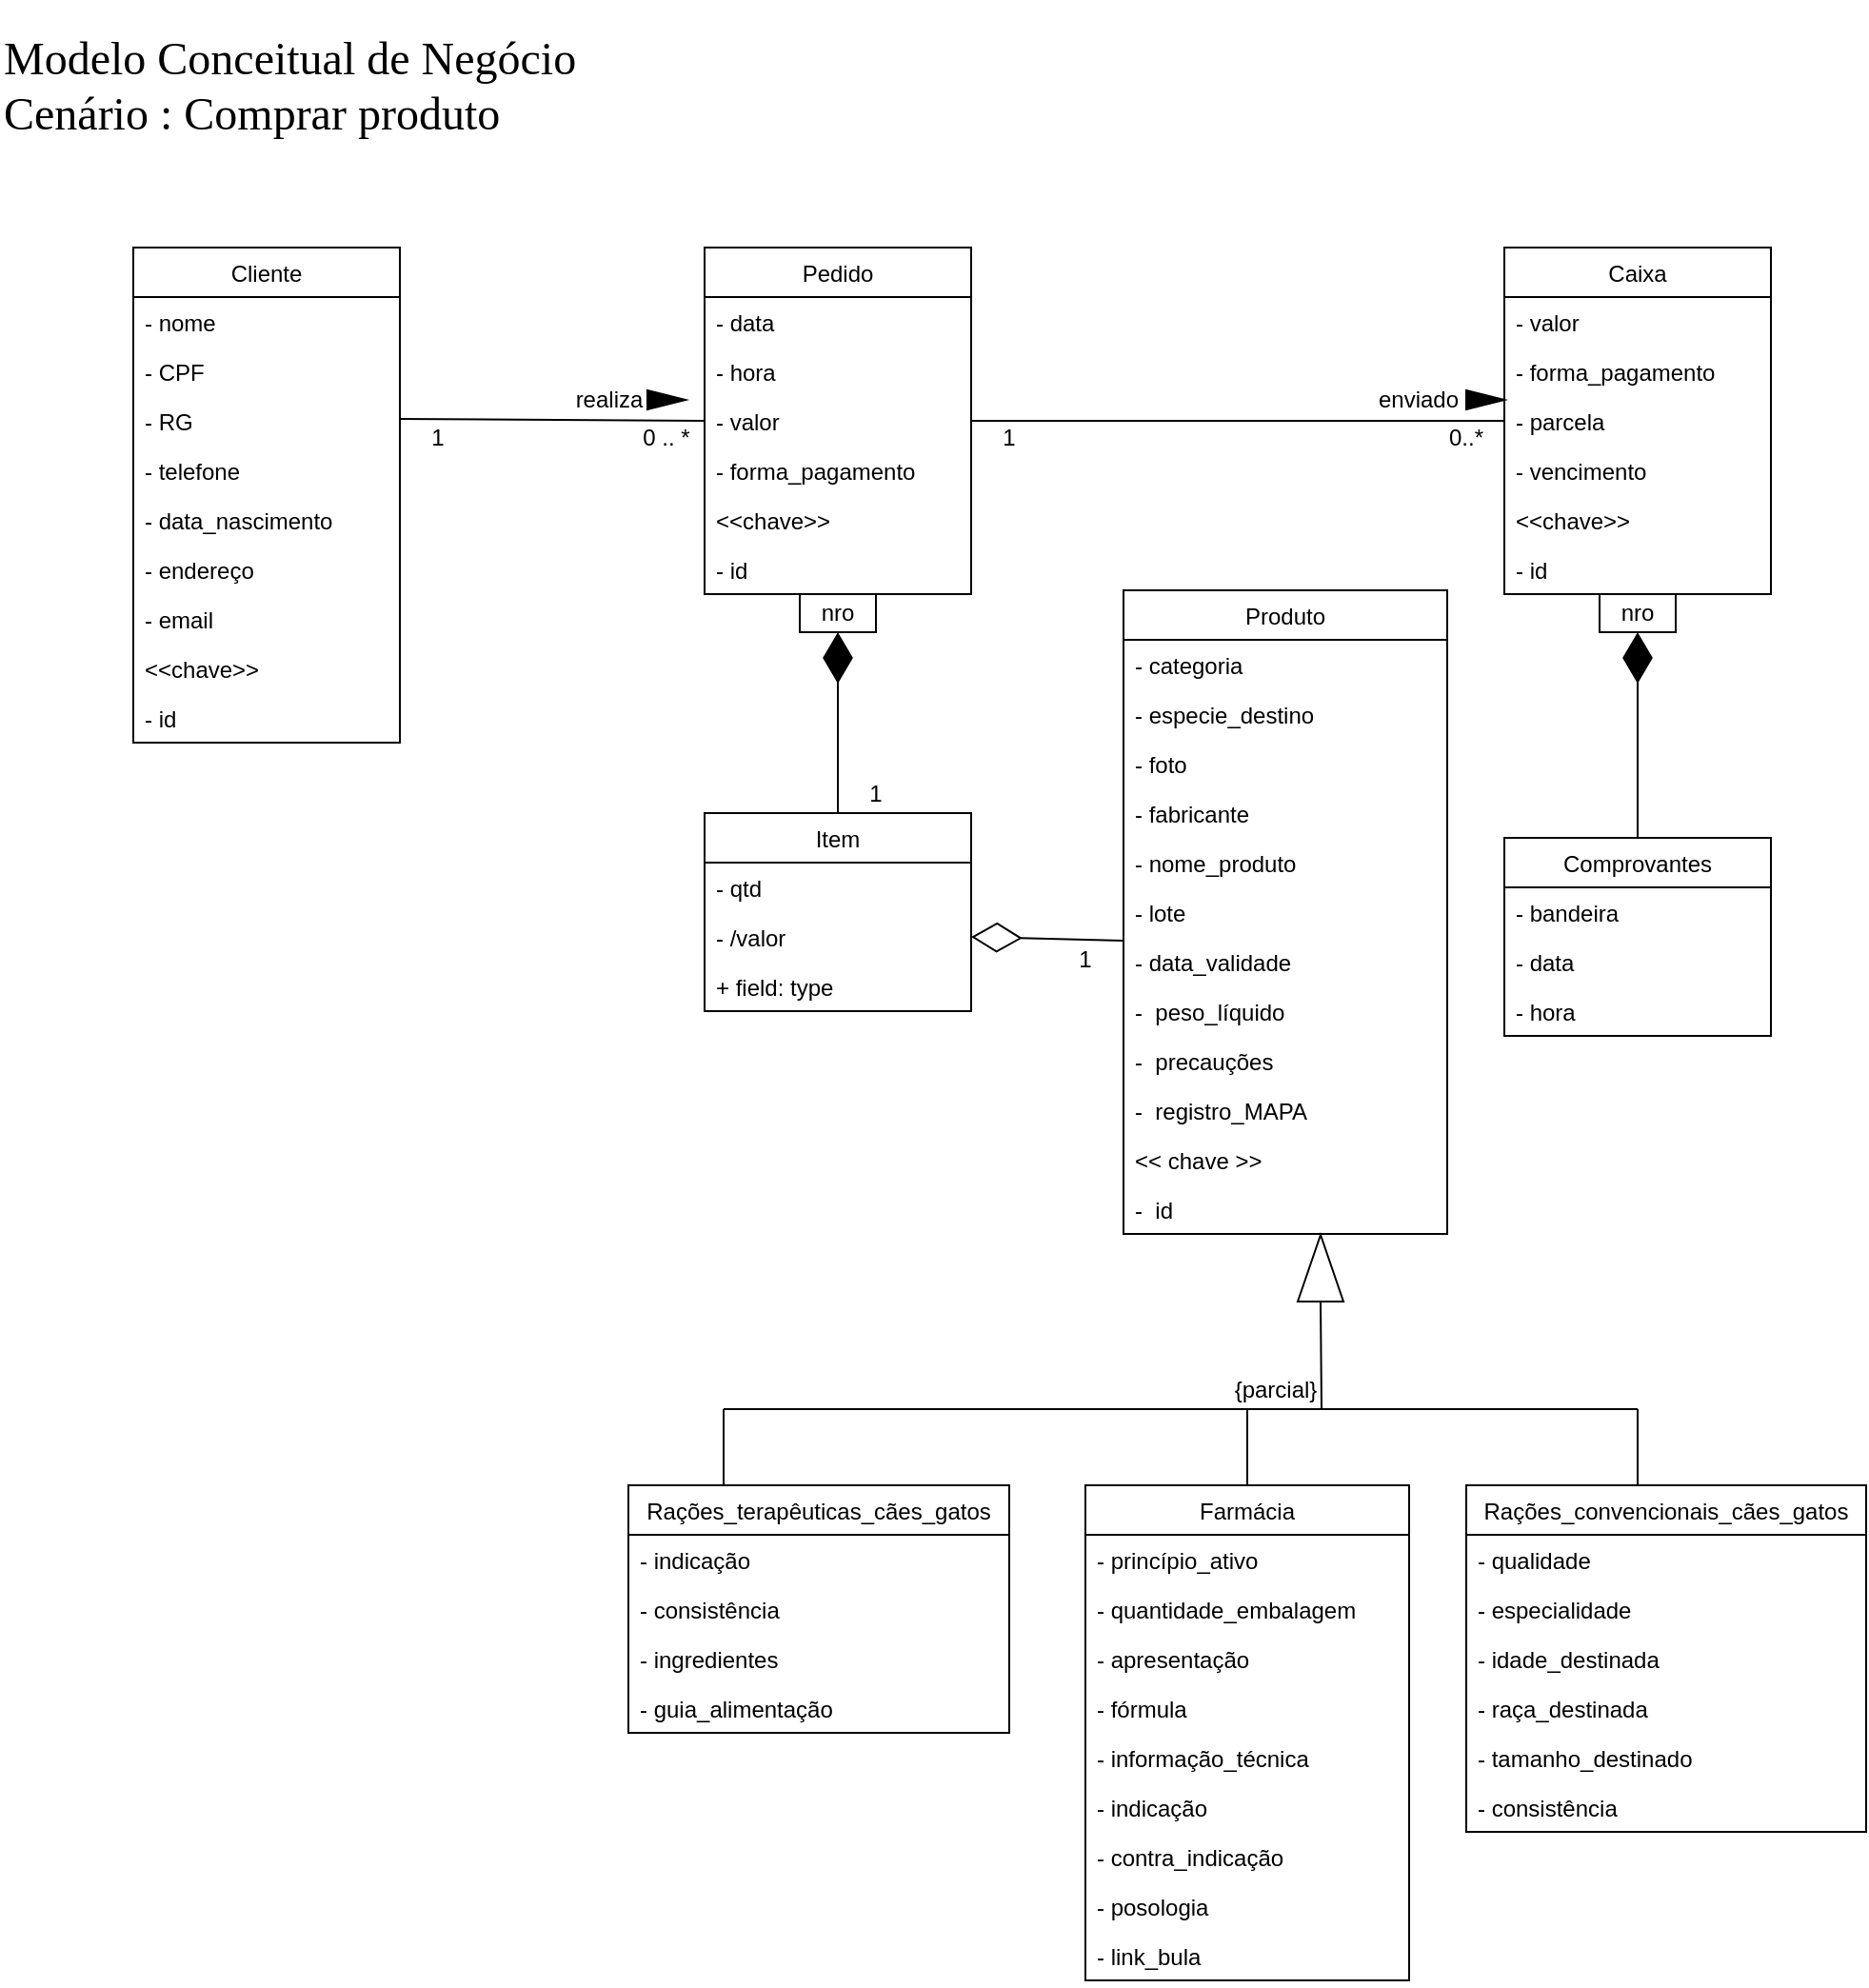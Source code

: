 <mxfile version="13.6.2" type="device"><diagram id="C5RBs43oDa-KdzZeNtuy" name="Page-1"><mxGraphModel dx="1086" dy="806" grid="1" gridSize="10" guides="1" tooltips="1" connect="1" arrows="1" fold="1" page="1" pageScale="1" pageWidth="827" pageHeight="1169" math="0" shadow="0"><root><mxCell id="WIyWlLk6GJQsqaUBKTNV-0"/><mxCell id="WIyWlLk6GJQsqaUBKTNV-1" parent="WIyWlLk6GJQsqaUBKTNV-0"/><mxCell id="k_Gddn2ZgMSQXcS-uL0V-45" value="Cliente" style="swimlane;fontStyle=0;childLayout=stackLayout;horizontal=1;startSize=26;fillColor=none;horizontalStack=0;resizeParent=1;resizeParentMax=0;resizeLast=0;collapsible=1;marginBottom=0;" vertex="1" parent="WIyWlLk6GJQsqaUBKTNV-1"><mxGeometry x="90" y="150" width="140" height="260" as="geometry"/></mxCell><mxCell id="k_Gddn2ZgMSQXcS-uL0V-46" value="- nome" style="text;strokeColor=none;fillColor=none;align=left;verticalAlign=top;spacingLeft=4;spacingRight=4;overflow=hidden;rotatable=0;points=[[0,0.5],[1,0.5]];portConstraint=eastwest;" vertex="1" parent="k_Gddn2ZgMSQXcS-uL0V-45"><mxGeometry y="26" width="140" height="26" as="geometry"/></mxCell><mxCell id="k_Gddn2ZgMSQXcS-uL0V-59" value="- CPF" style="text;strokeColor=none;fillColor=none;align=left;verticalAlign=top;spacingLeft=4;spacingRight=4;overflow=hidden;rotatable=0;points=[[0,0.5],[1,0.5]];portConstraint=eastwest;" vertex="1" parent="k_Gddn2ZgMSQXcS-uL0V-45"><mxGeometry y="52" width="140" height="26" as="geometry"/></mxCell><mxCell id="k_Gddn2ZgMSQXcS-uL0V-62" value="- RG" style="text;strokeColor=none;fillColor=none;align=left;verticalAlign=top;spacingLeft=4;spacingRight=4;overflow=hidden;rotatable=0;points=[[0,0.5],[1,0.5]];portConstraint=eastwest;" vertex="1" parent="k_Gddn2ZgMSQXcS-uL0V-45"><mxGeometry y="78" width="140" height="26" as="geometry"/></mxCell><mxCell id="k_Gddn2ZgMSQXcS-uL0V-63" value="- telefone" style="text;strokeColor=none;fillColor=none;align=left;verticalAlign=top;spacingLeft=4;spacingRight=4;overflow=hidden;rotatable=0;points=[[0,0.5],[1,0.5]];portConstraint=eastwest;" vertex="1" parent="k_Gddn2ZgMSQXcS-uL0V-45"><mxGeometry y="104" width="140" height="26" as="geometry"/></mxCell><mxCell id="k_Gddn2ZgMSQXcS-uL0V-60" value="- data_nascimento" style="text;strokeColor=none;fillColor=none;align=left;verticalAlign=top;spacingLeft=4;spacingRight=4;overflow=hidden;rotatable=0;points=[[0,0.5],[1,0.5]];portConstraint=eastwest;" vertex="1" parent="k_Gddn2ZgMSQXcS-uL0V-45"><mxGeometry y="130" width="140" height="26" as="geometry"/></mxCell><mxCell id="k_Gddn2ZgMSQXcS-uL0V-61" value="- endereço" style="text;strokeColor=none;fillColor=none;align=left;verticalAlign=top;spacingLeft=4;spacingRight=4;overflow=hidden;rotatable=0;points=[[0,0.5],[1,0.5]];portConstraint=eastwest;" vertex="1" parent="k_Gddn2ZgMSQXcS-uL0V-45"><mxGeometry y="156" width="140" height="26" as="geometry"/></mxCell><mxCell id="k_Gddn2ZgMSQXcS-uL0V-64" value="- email" style="text;strokeColor=none;fillColor=none;align=left;verticalAlign=top;spacingLeft=4;spacingRight=4;overflow=hidden;rotatable=0;points=[[0,0.5],[1,0.5]];portConstraint=eastwest;" vertex="1" parent="k_Gddn2ZgMSQXcS-uL0V-45"><mxGeometry y="182" width="140" height="26" as="geometry"/></mxCell><mxCell id="k_Gddn2ZgMSQXcS-uL0V-47" value="&lt;&lt;chave&gt;&gt;" style="text;strokeColor=none;fillColor=none;align=left;verticalAlign=top;spacingLeft=4;spacingRight=4;overflow=hidden;rotatable=0;points=[[0,0.5],[1,0.5]];portConstraint=eastwest;" vertex="1" parent="k_Gddn2ZgMSQXcS-uL0V-45"><mxGeometry y="208" width="140" height="26" as="geometry"/></mxCell><mxCell id="k_Gddn2ZgMSQXcS-uL0V-48" value="- id" style="text;strokeColor=none;fillColor=none;align=left;verticalAlign=top;spacingLeft=4;spacingRight=4;overflow=hidden;rotatable=0;points=[[0,0.5],[1,0.5]];portConstraint=eastwest;" vertex="1" parent="k_Gddn2ZgMSQXcS-uL0V-45"><mxGeometry y="234" width="140" height="26" as="geometry"/></mxCell><mxCell id="k_Gddn2ZgMSQXcS-uL0V-49" value="" style="endArrow=none;html=1;exitX=0;exitY=0;exitDx=0;exitDy=0;entryX=0;entryY=0.5;entryDx=0;entryDy=0;" edge="1" parent="WIyWlLk6GJQsqaUBKTNV-1" source="k_Gddn2ZgMSQXcS-uL0V-69" target="k_Gddn2ZgMSQXcS-uL0V-34"><mxGeometry width="50" height="50" relative="1" as="geometry"><mxPoint x="390" y="340" as="sourcePoint"/><mxPoint x="440" y="290" as="targetPoint"/></mxGeometry></mxCell><mxCell id="k_Gddn2ZgMSQXcS-uL0V-50" value="realiza" style="text;html=1;strokeColor=none;fillColor=none;align=center;verticalAlign=middle;whiteSpace=wrap;rounded=0;" vertex="1" parent="WIyWlLk6GJQsqaUBKTNV-1"><mxGeometry x="320" y="220" width="40" height="20" as="geometry"/></mxCell><mxCell id="k_Gddn2ZgMSQXcS-uL0V-56" value="" style="triangle;whiteSpace=wrap;html=1;fillColor=#000000;" vertex="1" parent="WIyWlLk6GJQsqaUBKTNV-1"><mxGeometry x="360" y="225" width="20" height="10" as="geometry"/></mxCell><mxCell id="k_Gddn2ZgMSQXcS-uL0V-32" value="Pedido" style="swimlane;fontStyle=0;childLayout=stackLayout;horizontal=1;startSize=26;fillColor=none;horizontalStack=0;resizeParent=1;resizeParentMax=0;resizeLast=0;collapsible=1;marginBottom=0;" vertex="1" parent="WIyWlLk6GJQsqaUBKTNV-1"><mxGeometry x="390" y="150" width="140" height="182" as="geometry"/></mxCell><mxCell id="k_Gddn2ZgMSQXcS-uL0V-33" value="- data" style="text;strokeColor=none;fillColor=none;align=left;verticalAlign=top;spacingLeft=4;spacingRight=4;overflow=hidden;rotatable=0;points=[[0,0.5],[1,0.5]];portConstraint=eastwest;" vertex="1" parent="k_Gddn2ZgMSQXcS-uL0V-32"><mxGeometry y="26" width="140" height="26" as="geometry"/></mxCell><mxCell id="k_Gddn2ZgMSQXcS-uL0V-67" value="- hora" style="text;strokeColor=none;fillColor=none;align=left;verticalAlign=top;spacingLeft=4;spacingRight=4;overflow=hidden;rotatable=0;points=[[0,0.5],[1,0.5]];portConstraint=eastwest;" vertex="1" parent="k_Gddn2ZgMSQXcS-uL0V-32"><mxGeometry y="52" width="140" height="26" as="geometry"/></mxCell><mxCell id="k_Gddn2ZgMSQXcS-uL0V-34" value="- valor" style="text;strokeColor=none;fillColor=none;align=left;verticalAlign=top;spacingLeft=4;spacingRight=4;overflow=hidden;rotatable=0;points=[[0,0.5],[1,0.5]];portConstraint=eastwest;" vertex="1" parent="k_Gddn2ZgMSQXcS-uL0V-32"><mxGeometry y="78" width="140" height="26" as="geometry"/></mxCell><mxCell id="k_Gddn2ZgMSQXcS-uL0V-65" value="- forma_pagamento" style="text;strokeColor=none;fillColor=none;align=left;verticalAlign=top;spacingLeft=4;spacingRight=4;overflow=hidden;rotatable=0;points=[[0,0.5],[1,0.5]];portConstraint=eastwest;" vertex="1" parent="k_Gddn2ZgMSQXcS-uL0V-32"><mxGeometry y="104" width="140" height="26" as="geometry"/></mxCell><mxCell id="k_Gddn2ZgMSQXcS-uL0V-35" value="&lt;&lt;chave&gt;&gt;" style="text;strokeColor=none;fillColor=none;align=left;verticalAlign=top;spacingLeft=4;spacingRight=4;overflow=hidden;rotatable=0;points=[[0,0.5],[1,0.5]];portConstraint=eastwest;" vertex="1" parent="k_Gddn2ZgMSQXcS-uL0V-32"><mxGeometry y="130" width="140" height="26" as="geometry"/></mxCell><mxCell id="k_Gddn2ZgMSQXcS-uL0V-66" value="- id" style="text;strokeColor=none;fillColor=none;align=left;verticalAlign=top;spacingLeft=4;spacingRight=4;overflow=hidden;rotatable=0;points=[[0,0.5],[1,0.5]];portConstraint=eastwest;" vertex="1" parent="k_Gddn2ZgMSQXcS-uL0V-32"><mxGeometry y="156" width="140" height="26" as="geometry"/></mxCell><mxCell id="k_Gddn2ZgMSQXcS-uL0V-69" value="1" style="text;html=1;strokeColor=none;fillColor=none;align=center;verticalAlign=middle;whiteSpace=wrap;rounded=0;" vertex="1" parent="WIyWlLk6GJQsqaUBKTNV-1"><mxGeometry x="230" y="240" width="40" height="20" as="geometry"/></mxCell><mxCell id="k_Gddn2ZgMSQXcS-uL0V-70" value="0 .. *" style="text;html=1;strokeColor=none;fillColor=none;align=center;verticalAlign=middle;whiteSpace=wrap;rounded=0;" vertex="1" parent="WIyWlLk6GJQsqaUBKTNV-1"><mxGeometry x="350" y="240" width="40" height="20" as="geometry"/></mxCell><mxCell id="k_Gddn2ZgMSQXcS-uL0V-87" value="Rações_convencionais_cães_gatos" style="swimlane;fontStyle=0;childLayout=stackLayout;horizontal=1;startSize=26;fillColor=none;horizontalStack=0;resizeParent=1;resizeParentMax=0;resizeLast=0;collapsible=1;marginBottom=0;" vertex="1" parent="WIyWlLk6GJQsqaUBKTNV-1"><mxGeometry x="790" y="800" width="210" height="182" as="geometry"/></mxCell><mxCell id="k_Gddn2ZgMSQXcS-uL0V-88" value="- qualidade" style="text;strokeColor=none;fillColor=none;align=left;verticalAlign=top;spacingLeft=4;spacingRight=4;overflow=hidden;rotatable=0;points=[[0,0.5],[1,0.5]];portConstraint=eastwest;" vertex="1" parent="k_Gddn2ZgMSQXcS-uL0V-87"><mxGeometry y="26" width="210" height="26" as="geometry"/></mxCell><mxCell id="k_Gddn2ZgMSQXcS-uL0V-96" value="- especialidade" style="text;strokeColor=none;fillColor=none;align=left;verticalAlign=top;spacingLeft=4;spacingRight=4;overflow=hidden;rotatable=0;points=[[0,0.5],[1,0.5]];portConstraint=eastwest;" vertex="1" parent="k_Gddn2ZgMSQXcS-uL0V-87"><mxGeometry y="52" width="210" height="26" as="geometry"/></mxCell><mxCell id="k_Gddn2ZgMSQXcS-uL0V-113" value="- idade_destinada" style="text;strokeColor=none;fillColor=none;align=left;verticalAlign=top;spacingLeft=4;spacingRight=4;overflow=hidden;rotatable=0;points=[[0,0.5],[1,0.5]];portConstraint=eastwest;" vertex="1" parent="k_Gddn2ZgMSQXcS-uL0V-87"><mxGeometry y="78" width="210" height="26" as="geometry"/></mxCell><mxCell id="k_Gddn2ZgMSQXcS-uL0V-114" value="- raça_destinada" style="text;strokeColor=none;fillColor=none;align=left;verticalAlign=top;spacingLeft=4;spacingRight=4;overflow=hidden;rotatable=0;points=[[0,0.5],[1,0.5]];portConstraint=eastwest;" vertex="1" parent="k_Gddn2ZgMSQXcS-uL0V-87"><mxGeometry y="104" width="210" height="26" as="geometry"/></mxCell><mxCell id="k_Gddn2ZgMSQXcS-uL0V-115" value="- tamanho_destinado" style="text;strokeColor=none;fillColor=none;align=left;verticalAlign=top;spacingLeft=4;spacingRight=4;overflow=hidden;rotatable=0;points=[[0,0.5],[1,0.5]];portConstraint=eastwest;" vertex="1" parent="k_Gddn2ZgMSQXcS-uL0V-87"><mxGeometry y="130" width="210" height="26" as="geometry"/></mxCell><mxCell id="k_Gddn2ZgMSQXcS-uL0V-117" value="- consistência" style="text;strokeColor=none;fillColor=none;align=left;verticalAlign=top;spacingLeft=4;spacingRight=4;overflow=hidden;rotatable=0;points=[[0,0.5],[1,0.5]];portConstraint=eastwest;" vertex="1" parent="k_Gddn2ZgMSQXcS-uL0V-87"><mxGeometry y="156" width="210" height="26" as="geometry"/></mxCell><mxCell id="k_Gddn2ZgMSQXcS-uL0V-77" value="Farmácia" style="swimlane;fontStyle=0;childLayout=stackLayout;horizontal=1;startSize=26;fillColor=none;horizontalStack=0;resizeParent=1;resizeParentMax=0;resizeLast=0;collapsible=1;marginBottom=0;" vertex="1" parent="WIyWlLk6GJQsqaUBKTNV-1"><mxGeometry x="590" y="800" width="170" height="260" as="geometry"/></mxCell><mxCell id="k_Gddn2ZgMSQXcS-uL0V-78" value="- princípio_ativo" style="text;strokeColor=none;fillColor=none;align=left;verticalAlign=top;spacingLeft=4;spacingRight=4;overflow=hidden;rotatable=0;points=[[0,0.5],[1,0.5]];portConstraint=eastwest;" vertex="1" parent="k_Gddn2ZgMSQXcS-uL0V-77"><mxGeometry y="26" width="170" height="26" as="geometry"/></mxCell><mxCell id="k_Gddn2ZgMSQXcS-uL0V-79" value="- quantidade_embalagem" style="text;strokeColor=none;fillColor=none;align=left;verticalAlign=top;spacingLeft=4;spacingRight=4;overflow=hidden;rotatable=0;points=[[0,0.5],[1,0.5]];portConstraint=eastwest;" vertex="1" parent="k_Gddn2ZgMSQXcS-uL0V-77"><mxGeometry y="52" width="170" height="26" as="geometry"/></mxCell><mxCell id="k_Gddn2ZgMSQXcS-uL0V-80" value="- apresentação" style="text;strokeColor=none;fillColor=none;align=left;verticalAlign=top;spacingLeft=4;spacingRight=4;overflow=hidden;rotatable=0;points=[[0,0.5],[1,0.5]];portConstraint=eastwest;" vertex="1" parent="k_Gddn2ZgMSQXcS-uL0V-77"><mxGeometry y="78" width="170" height="26" as="geometry"/></mxCell><mxCell id="k_Gddn2ZgMSQXcS-uL0V-81" value="- fórmula" style="text;strokeColor=none;fillColor=none;align=left;verticalAlign=top;spacingLeft=4;spacingRight=4;overflow=hidden;rotatable=0;points=[[0,0.5],[1,0.5]];portConstraint=eastwest;" vertex="1" parent="k_Gddn2ZgMSQXcS-uL0V-77"><mxGeometry y="104" width="170" height="26" as="geometry"/></mxCell><mxCell id="k_Gddn2ZgMSQXcS-uL0V-82" value="- informação_técnica" style="text;strokeColor=none;fillColor=none;align=left;verticalAlign=top;spacingLeft=4;spacingRight=4;overflow=hidden;rotatable=0;points=[[0,0.5],[1,0.5]];portConstraint=eastwest;" vertex="1" parent="k_Gddn2ZgMSQXcS-uL0V-77"><mxGeometry y="130" width="170" height="26" as="geometry"/></mxCell><mxCell id="k_Gddn2ZgMSQXcS-uL0V-83" value="- indicação" style="text;strokeColor=none;fillColor=none;align=left;verticalAlign=top;spacingLeft=4;spacingRight=4;overflow=hidden;rotatable=0;points=[[0,0.5],[1,0.5]];portConstraint=eastwest;" vertex="1" parent="k_Gddn2ZgMSQXcS-uL0V-77"><mxGeometry y="156" width="170" height="26" as="geometry"/></mxCell><mxCell id="k_Gddn2ZgMSQXcS-uL0V-84" value="- contra_indicação" style="text;strokeColor=none;fillColor=none;align=left;verticalAlign=top;spacingLeft=4;spacingRight=4;overflow=hidden;rotatable=0;points=[[0,0.5],[1,0.5]];portConstraint=eastwest;" vertex="1" parent="k_Gddn2ZgMSQXcS-uL0V-77"><mxGeometry y="182" width="170" height="26" as="geometry"/></mxCell><mxCell id="k_Gddn2ZgMSQXcS-uL0V-85" value="- posologia" style="text;strokeColor=none;fillColor=none;align=left;verticalAlign=top;spacingLeft=4;spacingRight=4;overflow=hidden;rotatable=0;points=[[0,0.5],[1,0.5]];portConstraint=eastwest;" vertex="1" parent="k_Gddn2ZgMSQXcS-uL0V-77"><mxGeometry y="208" width="170" height="26" as="geometry"/></mxCell><mxCell id="k_Gddn2ZgMSQXcS-uL0V-86" value="- link_bula" style="text;strokeColor=none;fillColor=none;align=left;verticalAlign=top;spacingLeft=4;spacingRight=4;overflow=hidden;rotatable=0;points=[[0,0.5],[1,0.5]];portConstraint=eastwest;" vertex="1" parent="k_Gddn2ZgMSQXcS-uL0V-77"><mxGeometry y="234" width="170" height="26" as="geometry"/></mxCell><mxCell id="k_Gddn2ZgMSQXcS-uL0V-97" value="Rações_terapêuticas_cães_gatos" style="swimlane;fontStyle=0;childLayout=stackLayout;horizontal=1;startSize=26;fillColor=none;horizontalStack=0;resizeParent=1;resizeParentMax=0;resizeLast=0;collapsible=1;marginBottom=0;" vertex="1" parent="WIyWlLk6GJQsqaUBKTNV-1"><mxGeometry x="350" y="800" width="200" height="130" as="geometry"/></mxCell><mxCell id="k_Gddn2ZgMSQXcS-uL0V-99" value="- indicação" style="text;strokeColor=none;fillColor=none;align=left;verticalAlign=top;spacingLeft=4;spacingRight=4;overflow=hidden;rotatable=0;points=[[0,0.5],[1,0.5]];portConstraint=eastwest;" vertex="1" parent="k_Gddn2ZgMSQXcS-uL0V-97"><mxGeometry y="26" width="200" height="26" as="geometry"/></mxCell><mxCell id="k_Gddn2ZgMSQXcS-uL0V-116" value="- consistência" style="text;strokeColor=none;fillColor=none;align=left;verticalAlign=top;spacingLeft=4;spacingRight=4;overflow=hidden;rotatable=0;points=[[0,0.5],[1,0.5]];portConstraint=eastwest;" vertex="1" parent="k_Gddn2ZgMSQXcS-uL0V-97"><mxGeometry y="52" width="200" height="26" as="geometry"/></mxCell><mxCell id="k_Gddn2ZgMSQXcS-uL0V-100" value="- ingredientes" style="text;strokeColor=none;fillColor=none;align=left;verticalAlign=top;spacingLeft=4;spacingRight=4;overflow=hidden;rotatable=0;points=[[0,0.5],[1,0.5]];portConstraint=eastwest;" vertex="1" parent="k_Gddn2ZgMSQXcS-uL0V-97"><mxGeometry y="78" width="200" height="26" as="geometry"/></mxCell><mxCell id="k_Gddn2ZgMSQXcS-uL0V-110" value="- guia_alimentação" style="text;strokeColor=none;fillColor=none;align=left;verticalAlign=top;spacingLeft=4;spacingRight=4;overflow=hidden;rotatable=0;points=[[0,0.5],[1,0.5]];portConstraint=eastwest;" vertex="1" parent="k_Gddn2ZgMSQXcS-uL0V-97"><mxGeometry y="104" width="200" height="26" as="geometry"/></mxCell><mxCell id="k_Gddn2ZgMSQXcS-uL0V-119" value="" style="triangle;whiteSpace=wrap;html=1;rotation=-90;fillColor=#FFFFFF;" vertex="1" parent="WIyWlLk6GJQsqaUBKTNV-1"><mxGeometry x="696" y="674" width="35" height="24" as="geometry"/></mxCell><mxCell id="k_Gddn2ZgMSQXcS-uL0V-120" value="" style="endArrow=none;html=1;" edge="1" parent="WIyWlLk6GJQsqaUBKTNV-1"><mxGeometry width="50" height="50" relative="1" as="geometry"><mxPoint x="400" y="760" as="sourcePoint"/><mxPoint x="880" y="760" as="targetPoint"/></mxGeometry></mxCell><mxCell id="k_Gddn2ZgMSQXcS-uL0V-121" value="" style="endArrow=none;html=1;entryX=0;entryY=0.5;entryDx=0;entryDy=0;" edge="1" parent="WIyWlLk6GJQsqaUBKTNV-1" target="k_Gddn2ZgMSQXcS-uL0V-119"><mxGeometry width="50" height="50" relative="1" as="geometry"><mxPoint x="714" y="760" as="sourcePoint"/><mxPoint x="590" y="540" as="targetPoint"/></mxGeometry></mxCell><mxCell id="k_Gddn2ZgMSQXcS-uL0V-122" value="" style="endArrow=none;html=1;entryX=0.25;entryY=0;entryDx=0;entryDy=0;" edge="1" parent="WIyWlLk6GJQsqaUBKTNV-1" target="k_Gddn2ZgMSQXcS-uL0V-97"><mxGeometry width="50" height="50" relative="1" as="geometry"><mxPoint x="400" y="760" as="sourcePoint"/><mxPoint x="590" y="540" as="targetPoint"/></mxGeometry></mxCell><mxCell id="k_Gddn2ZgMSQXcS-uL0V-123" value="" style="endArrow=none;html=1;entryX=0.5;entryY=0;entryDx=0;entryDy=0;" edge="1" parent="WIyWlLk6GJQsqaUBKTNV-1" target="k_Gddn2ZgMSQXcS-uL0V-77"><mxGeometry width="50" height="50" relative="1" as="geometry"><mxPoint x="675" y="760" as="sourcePoint"/><mxPoint x="520" y="680" as="targetPoint"/></mxGeometry></mxCell><mxCell id="k_Gddn2ZgMSQXcS-uL0V-124" value="" style="endArrow=none;html=1;" edge="1" parent="WIyWlLk6GJQsqaUBKTNV-1"><mxGeometry width="50" height="50" relative="1" as="geometry"><mxPoint x="880" y="800" as="sourcePoint"/><mxPoint x="880" y="760" as="targetPoint"/></mxGeometry></mxCell><mxCell id="k_Gddn2ZgMSQXcS-uL0V-125" value="{parcial}" style="text;html=1;strokeColor=none;fillColor=none;align=center;verticalAlign=middle;whiteSpace=wrap;rounded=0;" vertex="1" parent="WIyWlLk6GJQsqaUBKTNV-1"><mxGeometry x="670" y="740" width="40" height="20" as="geometry"/></mxCell><mxCell id="k_Gddn2ZgMSQXcS-uL0V-36" value="Caixa" style="swimlane;fontStyle=0;childLayout=stackLayout;horizontal=1;startSize=26;fillColor=none;horizontalStack=0;resizeParent=1;resizeParentMax=0;resizeLast=0;collapsible=1;marginBottom=0;" vertex="1" parent="WIyWlLk6GJQsqaUBKTNV-1"><mxGeometry x="810" y="150" width="140" height="182" as="geometry"/></mxCell><mxCell id="k_Gddn2ZgMSQXcS-uL0V-39" value="- valor" style="text;strokeColor=none;fillColor=none;align=left;verticalAlign=top;spacingLeft=4;spacingRight=4;overflow=hidden;rotatable=0;points=[[0,0.5],[1,0.5]];portConstraint=eastwest;" vertex="1" parent="k_Gddn2ZgMSQXcS-uL0V-36"><mxGeometry y="26" width="140" height="26" as="geometry"/></mxCell><mxCell id="k_Gddn2ZgMSQXcS-uL0V-38" value="- forma_pagamento" style="text;strokeColor=none;fillColor=none;align=left;verticalAlign=top;spacingLeft=4;spacingRight=4;overflow=hidden;rotatable=0;points=[[0,0.5],[1,0.5]];portConstraint=eastwest;" vertex="1" parent="k_Gddn2ZgMSQXcS-uL0V-36"><mxGeometry y="52" width="140" height="26" as="geometry"/></mxCell><mxCell id="k_Gddn2ZgMSQXcS-uL0V-37" value="- parcela" style="text;strokeColor=none;fillColor=none;align=left;verticalAlign=top;spacingLeft=4;spacingRight=4;overflow=hidden;rotatable=0;points=[[0,0.5],[1,0.5]];portConstraint=eastwest;" vertex="1" parent="k_Gddn2ZgMSQXcS-uL0V-36"><mxGeometry y="78" width="140" height="26" as="geometry"/></mxCell><mxCell id="k_Gddn2ZgMSQXcS-uL0V-142" value="- vencimento" style="text;strokeColor=none;fillColor=none;align=left;verticalAlign=top;spacingLeft=4;spacingRight=4;overflow=hidden;rotatable=0;points=[[0,0.5],[1,0.5]];portConstraint=eastwest;" vertex="1" parent="k_Gddn2ZgMSQXcS-uL0V-36"><mxGeometry y="104" width="140" height="26" as="geometry"/></mxCell><mxCell id="k_Gddn2ZgMSQXcS-uL0V-148" value="&lt;&lt;chave&gt;&gt;" style="text;strokeColor=none;fillColor=none;align=left;verticalAlign=top;spacingLeft=4;spacingRight=4;overflow=hidden;rotatable=0;points=[[0,0.5],[1,0.5]];portConstraint=eastwest;" vertex="1" parent="k_Gddn2ZgMSQXcS-uL0V-36"><mxGeometry y="130" width="140" height="26" as="geometry"/></mxCell><mxCell id="k_Gddn2ZgMSQXcS-uL0V-149" value="- id" style="text;strokeColor=none;fillColor=none;align=left;verticalAlign=top;spacingLeft=4;spacingRight=4;overflow=hidden;rotatable=0;points=[[0,0.5],[1,0.5]];portConstraint=eastwest;" vertex="1" parent="k_Gddn2ZgMSQXcS-uL0V-36"><mxGeometry y="156" width="140" height="26" as="geometry"/></mxCell><mxCell id="k_Gddn2ZgMSQXcS-uL0V-127" value="Item" style="swimlane;fontStyle=0;childLayout=stackLayout;horizontal=1;startSize=26;fillColor=none;horizontalStack=0;resizeParent=1;resizeParentMax=0;resizeLast=0;collapsible=1;marginBottom=0;" vertex="1" parent="WIyWlLk6GJQsqaUBKTNV-1"><mxGeometry x="390" y="447" width="140" height="104" as="geometry"/></mxCell><mxCell id="k_Gddn2ZgMSQXcS-uL0V-128" value="- qtd" style="text;strokeColor=none;fillColor=none;align=left;verticalAlign=top;spacingLeft=4;spacingRight=4;overflow=hidden;rotatable=0;points=[[0,0.5],[1,0.5]];portConstraint=eastwest;" vertex="1" parent="k_Gddn2ZgMSQXcS-uL0V-127"><mxGeometry y="26" width="140" height="26" as="geometry"/></mxCell><mxCell id="k_Gddn2ZgMSQXcS-uL0V-129" value="- /valor" style="text;strokeColor=none;fillColor=none;align=left;verticalAlign=top;spacingLeft=4;spacingRight=4;overflow=hidden;rotatable=0;points=[[0,0.5],[1,0.5]];portConstraint=eastwest;" vertex="1" parent="k_Gddn2ZgMSQXcS-uL0V-127"><mxGeometry y="52" width="140" height="26" as="geometry"/></mxCell><mxCell id="k_Gddn2ZgMSQXcS-uL0V-130" value="+ field: type" style="text;strokeColor=none;fillColor=none;align=left;verticalAlign=top;spacingLeft=4;spacingRight=4;overflow=hidden;rotatable=0;points=[[0,0.5],[1,0.5]];portConstraint=eastwest;" vertex="1" parent="k_Gddn2ZgMSQXcS-uL0V-127"><mxGeometry y="78" width="140" height="26" as="geometry"/></mxCell><mxCell id="k_Gddn2ZgMSQXcS-uL0V-132" value="nro" style="rounded=0;whiteSpace=wrap;html=1;fillColor=#FFFFFF;" vertex="1" parent="WIyWlLk6GJQsqaUBKTNV-1"><mxGeometry x="440" y="332" width="40" height="20" as="geometry"/></mxCell><mxCell id="k_Gddn2ZgMSQXcS-uL0V-133" value="" style="endArrow=diamondThin;endFill=1;endSize=24;html=1;entryX=0.5;entryY=1;entryDx=0;entryDy=0;exitX=0.5;exitY=0;exitDx=0;exitDy=0;" edge="1" parent="WIyWlLk6GJQsqaUBKTNV-1" source="k_Gddn2ZgMSQXcS-uL0V-127" target="k_Gddn2ZgMSQXcS-uL0V-132"><mxGeometry width="160" relative="1" as="geometry"><mxPoint x="460" y="440" as="sourcePoint"/><mxPoint x="690" y="460" as="targetPoint"/></mxGeometry></mxCell><mxCell id="k_Gddn2ZgMSQXcS-uL0V-135" value="" style="endArrow=diamondThin;endFill=0;endSize=24;html=1;entryX=1;entryY=0.5;entryDx=0;entryDy=0;exitX=1;exitY=0;exitDx=0;exitDy=0;" edge="1" parent="WIyWlLk6GJQsqaUBKTNV-1" source="k_Gddn2ZgMSQXcS-uL0V-138" target="k_Gddn2ZgMSQXcS-uL0V-129"><mxGeometry width="160" relative="1" as="geometry"><mxPoint x="630" y="512" as="sourcePoint"/><mxPoint x="574" y="685.5" as="targetPoint"/></mxGeometry></mxCell><mxCell id="k_Gddn2ZgMSQXcS-uL0V-136" value="" style="endArrow=none;html=1;strokeColor=#000000;exitX=1;exitY=0.5;exitDx=0;exitDy=0;entryX=0;entryY=0.5;entryDx=0;entryDy=0;" edge="1" parent="WIyWlLk6GJQsqaUBKTNV-1" source="k_Gddn2ZgMSQXcS-uL0V-34" target="k_Gddn2ZgMSQXcS-uL0V-37"><mxGeometry width="50" height="50" relative="1" as="geometry"><mxPoint x="590" y="490" as="sourcePoint"/><mxPoint x="800" y="241" as="targetPoint"/></mxGeometry></mxCell><mxCell id="k_Gddn2ZgMSQXcS-uL0V-138" value="1" style="text;html=1;strokeColor=none;fillColor=none;align=center;verticalAlign=middle;whiteSpace=wrap;rounded=0;" vertex="1" parent="WIyWlLk6GJQsqaUBKTNV-1"><mxGeometry x="570" y="514" width="40" height="20" as="geometry"/></mxCell><mxCell id="k_Gddn2ZgMSQXcS-uL0V-139" value="1" style="text;html=1;strokeColor=none;fillColor=none;align=center;verticalAlign=middle;whiteSpace=wrap;rounded=0;" vertex="1" parent="WIyWlLk6GJQsqaUBKTNV-1"><mxGeometry x="460" y="427" width="40" height="20" as="geometry"/></mxCell><mxCell id="k_Gddn2ZgMSQXcS-uL0V-140" value="1" style="text;html=1;strokeColor=none;fillColor=none;align=center;verticalAlign=middle;whiteSpace=wrap;rounded=0;" vertex="1" parent="WIyWlLk6GJQsqaUBKTNV-1"><mxGeometry x="530" y="240" width="40" height="20" as="geometry"/></mxCell><mxCell id="k_Gddn2ZgMSQXcS-uL0V-141" value="0..*" style="text;html=1;strokeColor=none;fillColor=none;align=center;verticalAlign=middle;whiteSpace=wrap;rounded=0;" vertex="1" parent="WIyWlLk6GJQsqaUBKTNV-1"><mxGeometry x="770" y="240" width="40" height="20" as="geometry"/></mxCell><mxCell id="k_Gddn2ZgMSQXcS-uL0V-28" value="Produto" style="swimlane;fontStyle=0;childLayout=stackLayout;horizontal=1;startSize=26;fillColor=none;horizontalStack=0;resizeParent=1;resizeParentMax=0;resizeLast=0;collapsible=1;marginBottom=0;" vertex="1" parent="WIyWlLk6GJQsqaUBKTNV-1"><mxGeometry x="610" y="330" width="170" height="338" as="geometry"/></mxCell><mxCell id="k_Gddn2ZgMSQXcS-uL0V-29" value="- categoria" style="text;strokeColor=none;fillColor=none;align=left;verticalAlign=top;spacingLeft=4;spacingRight=4;overflow=hidden;rotatable=0;points=[[0,0.5],[1,0.5]];portConstraint=eastwest;" vertex="1" parent="k_Gddn2ZgMSQXcS-uL0V-28"><mxGeometry y="26" width="170" height="26" as="geometry"/></mxCell><mxCell id="k_Gddn2ZgMSQXcS-uL0V-76" value="- especie_destino" style="text;strokeColor=none;fillColor=none;align=left;verticalAlign=top;spacingLeft=4;spacingRight=4;overflow=hidden;rotatable=0;points=[[0,0.5],[1,0.5]];portConstraint=eastwest;" vertex="1" parent="k_Gddn2ZgMSQXcS-uL0V-28"><mxGeometry y="52" width="170" height="26" as="geometry"/></mxCell><mxCell id="k_Gddn2ZgMSQXcS-uL0V-107" value="- foto" style="text;strokeColor=none;fillColor=none;align=left;verticalAlign=top;spacingLeft=4;spacingRight=4;overflow=hidden;rotatable=0;points=[[0,0.5],[1,0.5]];portConstraint=eastwest;" vertex="1" parent="k_Gddn2ZgMSQXcS-uL0V-28"><mxGeometry y="78" width="170" height="26" as="geometry"/></mxCell><mxCell id="k_Gddn2ZgMSQXcS-uL0V-71" value="- fabricante" style="text;strokeColor=none;fillColor=none;align=left;verticalAlign=top;spacingLeft=4;spacingRight=4;overflow=hidden;rotatable=0;points=[[0,0.5],[1,0.5]];portConstraint=eastwest;" vertex="1" parent="k_Gddn2ZgMSQXcS-uL0V-28"><mxGeometry y="104" width="170" height="26" as="geometry"/></mxCell><mxCell id="k_Gddn2ZgMSQXcS-uL0V-72" value="- nome_produto" style="text;strokeColor=none;fillColor=none;align=left;verticalAlign=top;spacingLeft=4;spacingRight=4;overflow=hidden;rotatable=0;points=[[0,0.5],[1,0.5]];portConstraint=eastwest;" vertex="1" parent="k_Gddn2ZgMSQXcS-uL0V-28"><mxGeometry y="130" width="170" height="26" as="geometry"/></mxCell><mxCell id="k_Gddn2ZgMSQXcS-uL0V-73" value="- lote" style="text;strokeColor=none;fillColor=none;align=left;verticalAlign=top;spacingLeft=4;spacingRight=4;overflow=hidden;rotatable=0;points=[[0,0.5],[1,0.5]];portConstraint=eastwest;" vertex="1" parent="k_Gddn2ZgMSQXcS-uL0V-28"><mxGeometry y="156" width="170" height="26" as="geometry"/></mxCell><mxCell id="k_Gddn2ZgMSQXcS-uL0V-75" value="- data_validade" style="text;strokeColor=none;fillColor=none;align=left;verticalAlign=top;spacingLeft=4;spacingRight=4;overflow=hidden;rotatable=0;points=[[0,0.5],[1,0.5]];portConstraint=eastwest;" vertex="1" parent="k_Gddn2ZgMSQXcS-uL0V-28"><mxGeometry y="182" width="170" height="26" as="geometry"/></mxCell><mxCell id="k_Gddn2ZgMSQXcS-uL0V-108" value="-  peso_líquido" style="text;strokeColor=none;fillColor=none;align=left;verticalAlign=top;spacingLeft=4;spacingRight=4;overflow=hidden;rotatable=0;points=[[0,0.5],[1,0.5]];portConstraint=eastwest;" vertex="1" parent="k_Gddn2ZgMSQXcS-uL0V-28"><mxGeometry y="208" width="170" height="26" as="geometry"/></mxCell><mxCell id="k_Gddn2ZgMSQXcS-uL0V-109" value="-  precauções" style="text;strokeColor=none;fillColor=none;align=left;verticalAlign=top;spacingLeft=4;spacingRight=4;overflow=hidden;rotatable=0;points=[[0,0.5],[1,0.5]];portConstraint=eastwest;" vertex="1" parent="k_Gddn2ZgMSQXcS-uL0V-28"><mxGeometry y="234" width="170" height="26" as="geometry"/></mxCell><mxCell id="k_Gddn2ZgMSQXcS-uL0V-118" value="-  registro_MAPA" style="text;strokeColor=none;fillColor=none;align=left;verticalAlign=top;spacingLeft=4;spacingRight=4;overflow=hidden;rotatable=0;points=[[0,0.5],[1,0.5]];portConstraint=eastwest;" vertex="1" parent="k_Gddn2ZgMSQXcS-uL0V-28"><mxGeometry y="260" width="170" height="26" as="geometry"/></mxCell><mxCell id="k_Gddn2ZgMSQXcS-uL0V-111" value="&lt;&lt; chave &gt;&gt;" style="text;strokeColor=none;fillColor=none;align=left;verticalAlign=top;spacingLeft=4;spacingRight=4;overflow=hidden;rotatable=0;points=[[0,0.5],[1,0.5]];portConstraint=eastwest;" vertex="1" parent="k_Gddn2ZgMSQXcS-uL0V-28"><mxGeometry y="286" width="170" height="26" as="geometry"/></mxCell><mxCell id="k_Gddn2ZgMSQXcS-uL0V-112" value="-  id" style="text;strokeColor=none;fillColor=none;align=left;verticalAlign=top;spacingLeft=4;spacingRight=4;overflow=hidden;rotatable=0;points=[[0,0.5],[1,0.5]];portConstraint=eastwest;" vertex="1" parent="k_Gddn2ZgMSQXcS-uL0V-28"><mxGeometry y="312" width="170" height="26" as="geometry"/></mxCell><mxCell id="k_Gddn2ZgMSQXcS-uL0V-150" value="enviado" style="text;html=1;strokeColor=none;fillColor=none;align=center;verticalAlign=middle;whiteSpace=wrap;rounded=0;" vertex="1" parent="WIyWlLk6GJQsqaUBKTNV-1"><mxGeometry x="740" y="220" width="50" height="20" as="geometry"/></mxCell><mxCell id="k_Gddn2ZgMSQXcS-uL0V-151" value="" style="triangle;whiteSpace=wrap;html=1;fillColor=#000000;" vertex="1" parent="WIyWlLk6GJQsqaUBKTNV-1"><mxGeometry x="790" y="225" width="20" height="10" as="geometry"/></mxCell><mxCell id="k_Gddn2ZgMSQXcS-uL0V-41" value="Comprovantes" style="swimlane;fontStyle=0;childLayout=stackLayout;horizontal=1;startSize=26;fillColor=none;horizontalStack=0;resizeParent=1;resizeParentMax=0;resizeLast=0;collapsible=1;marginBottom=0;" vertex="1" parent="WIyWlLk6GJQsqaUBKTNV-1"><mxGeometry x="810" y="460" width="140" height="104" as="geometry"/></mxCell><mxCell id="k_Gddn2ZgMSQXcS-uL0V-42" value="- bandeira" style="text;strokeColor=none;fillColor=none;align=left;verticalAlign=top;spacingLeft=4;spacingRight=4;overflow=hidden;rotatable=0;points=[[0,0.5],[1,0.5]];portConstraint=eastwest;" vertex="1" parent="k_Gddn2ZgMSQXcS-uL0V-41"><mxGeometry y="26" width="140" height="26" as="geometry"/></mxCell><mxCell id="k_Gddn2ZgMSQXcS-uL0V-43" value="- data" style="text;strokeColor=none;fillColor=none;align=left;verticalAlign=top;spacingLeft=4;spacingRight=4;overflow=hidden;rotatable=0;points=[[0,0.5],[1,0.5]];portConstraint=eastwest;" vertex="1" parent="k_Gddn2ZgMSQXcS-uL0V-41"><mxGeometry y="52" width="140" height="26" as="geometry"/></mxCell><mxCell id="k_Gddn2ZgMSQXcS-uL0V-44" value="- hora" style="text;strokeColor=none;fillColor=none;align=left;verticalAlign=top;spacingLeft=4;spacingRight=4;overflow=hidden;rotatable=0;points=[[0,0.5],[1,0.5]];portConstraint=eastwest;" vertex="1" parent="k_Gddn2ZgMSQXcS-uL0V-41"><mxGeometry y="78" width="140" height="26" as="geometry"/></mxCell><mxCell id="k_Gddn2ZgMSQXcS-uL0V-153" value="nro" style="rounded=0;whiteSpace=wrap;html=1;fillColor=#FFFFFF;" vertex="1" parent="WIyWlLk6GJQsqaUBKTNV-1"><mxGeometry x="860" y="332" width="40" height="20" as="geometry"/></mxCell><mxCell id="k_Gddn2ZgMSQXcS-uL0V-154" value="" style="endArrow=diamondThin;endFill=1;endSize=24;html=1;entryX=0.5;entryY=1;entryDx=0;entryDy=0;exitX=0.5;exitY=0;exitDx=0;exitDy=0;" edge="1" parent="WIyWlLk6GJQsqaUBKTNV-1" source="k_Gddn2ZgMSQXcS-uL0V-41" target="k_Gddn2ZgMSQXcS-uL0V-153"><mxGeometry width="160" relative="1" as="geometry"><mxPoint x="880" y="450" as="sourcePoint"/><mxPoint x="869.5" y="352" as="targetPoint"/></mxGeometry></mxCell><mxCell id="k_Gddn2ZgMSQXcS-uL0V-155" value="&lt;div style=&quot;font-size: 24px&quot;&gt;&lt;span&gt;&lt;font face=&quot;Verdana&quot; style=&quot;font-size: 24px&quot;&gt;Modelo Conceitual de Negócio&lt;/font&gt;&lt;/span&gt;&lt;/div&gt;&lt;div style=&quot;font-size: 24px&quot;&gt;&lt;span&gt;&lt;font face=&quot;Verdana&quot; style=&quot;font-size: 24px&quot;&gt;Cenário : Comprar produto&lt;/font&gt;&lt;/span&gt;&lt;/div&gt;" style="text;html=1;strokeColor=none;fillColor=none;align=left;verticalAlign=middle;whiteSpace=wrap;rounded=0;" vertex="1" parent="WIyWlLk6GJQsqaUBKTNV-1"><mxGeometry x="20" y="20" width="460" height="90" as="geometry"/></mxCell></root></mxGraphModel></diagram></mxfile>